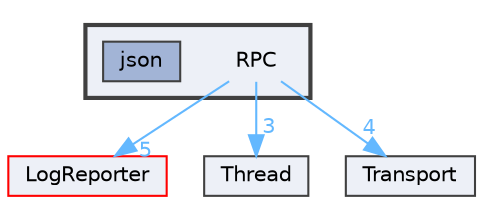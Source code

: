 digraph "C:/Dev/ezRPC/RPC"
{
 // LATEX_PDF_SIZE
  bgcolor="transparent";
  edge [fontname=Helvetica,fontsize=10,labelfontname=Helvetica,labelfontsize=10];
  node [fontname=Helvetica,fontsize=10,shape=box,height=0.2,width=0.4];
  compound=true
  subgraph clusterdir_5e7820cd9865310f5cd4c55ebafcb2ee {
    graph [ bgcolor="#edf0f7", pencolor="grey25", label="", fontname=Helvetica,fontsize=10 style="filled,bold", URL="dir_5e7820cd9865310f5cd4c55ebafcb2ee.html",tooltip=""]
    dir_5e7820cd9865310f5cd4c55ebafcb2ee [shape=plaintext, label="RPC"];
  dir_20e7de5cbe20bb2303a984820f1f58b7 [label="json", fillcolor="#a2b4d6", color="grey25", style="filled", URL="dir_20e7de5cbe20bb2303a984820f1f58b7.html",tooltip=""];
  }
  dir_0aab817486fdc7dd6c4f9aa62ba91991 [label="LogReporter", fillcolor="#edf0f7", color="red", style="filled", URL="dir_0aab817486fdc7dd6c4f9aa62ba91991.html",tooltip=""];
  dir_c211989d999a6a303a2b08461c3c22b8 [label="Thread", fillcolor="#edf0f7", color="grey25", style="filled", URL="dir_c211989d999a6a303a2b08461c3c22b8.html",tooltip=""];
  dir_fe0408bba8e1b297be50641f0afa584a [label="Transport", fillcolor="#edf0f7", color="grey25", style="filled", URL="dir_fe0408bba8e1b297be50641f0afa584a.html",tooltip=""];
  dir_5e7820cd9865310f5cd4c55ebafcb2ee->dir_0aab817486fdc7dd6c4f9aa62ba91991 [headlabel="5", labeldistance=1.5 headhref="dir_000084_000058.html" href="dir_000084_000058.html" color="steelblue1" fontcolor="steelblue1"];
  dir_5e7820cd9865310f5cd4c55ebafcb2ee->dir_c211989d999a6a303a2b08461c3c22b8 [headlabel="3", labeldistance=1.5 headhref="dir_000084_000096.html" href="dir_000084_000096.html" color="steelblue1" fontcolor="steelblue1"];
  dir_5e7820cd9865310f5cd4c55ebafcb2ee->dir_fe0408bba8e1b297be50641f0afa584a [headlabel="4", labeldistance=1.5 headhref="dir_000084_000099.html" href="dir_000084_000099.html" color="steelblue1" fontcolor="steelblue1"];
}

